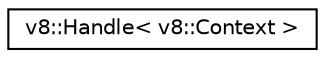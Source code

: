 digraph "Graphical Class Hierarchy"
{
  edge [fontname="Helvetica",fontsize="10",labelfontname="Helvetica",labelfontsize="10"];
  node [fontname="Helvetica",fontsize="10",shape=record];
  rankdir="LR";
  Node1 [label="v8::Handle\< v8::Context \>",height=0.2,width=0.4,color="black", fillcolor="white", style="filled",URL="$classv8_1_1Handle.html"];
}
